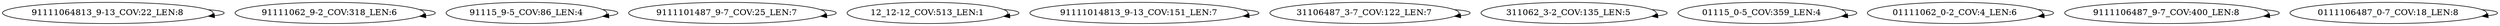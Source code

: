 digraph G {
    "91111064813_9-13_COV:22_LEN:8" -> "91111064813_9-13_COV:22_LEN:8";
    "91111062_9-2_COV:318_LEN:6" -> "91111062_9-2_COV:318_LEN:6";
    "91115_9-5_COV:86_LEN:4" -> "91115_9-5_COV:86_LEN:4";
    "9111101487_9-7_COV:25_LEN:7" -> "9111101487_9-7_COV:25_LEN:7";
    "12_12-12_COV:513_LEN:1" -> "12_12-12_COV:513_LEN:1";
    "91111014813_9-13_COV:151_LEN:7" -> "91111014813_9-13_COV:151_LEN:7";
    "31106487_3-7_COV:122_LEN:7" -> "31106487_3-7_COV:122_LEN:7";
    "311062_3-2_COV:135_LEN:5" -> "311062_3-2_COV:135_LEN:5";
    "01115_0-5_COV:359_LEN:4" -> "01115_0-5_COV:359_LEN:4";
    "01111062_0-2_COV:4_LEN:6" -> "01111062_0-2_COV:4_LEN:6";
    "9111106487_9-7_COV:400_LEN:8" -> "9111106487_9-7_COV:400_LEN:8";
    "0111106487_0-7_COV:18_LEN:8" -> "0111106487_0-7_COV:18_LEN:8";
}
